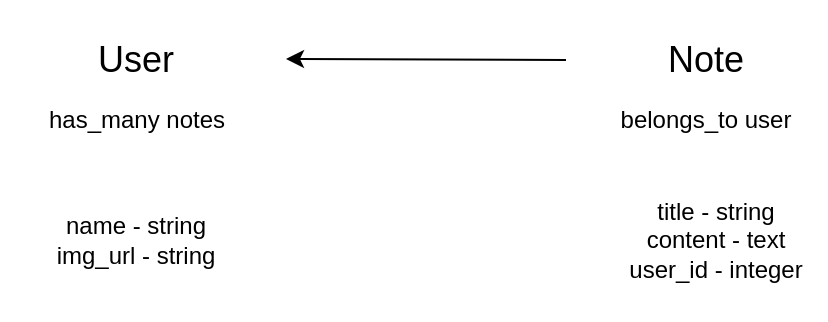<mxfile version="14.6.6" type="github">
  <diagram id="bQiiP0Uex-nfbaeRGmkY" name="Page-1">
    <mxGraphModel dx="781" dy="434" grid="1" gridSize="10" guides="1" tooltips="1" connect="1" arrows="1" fold="1" page="1" pageScale="1" pageWidth="850" pageHeight="1100" math="0" shadow="0">
      <root>
        <mxCell id="0" />
        <mxCell id="1" parent="0" />
        <mxCell id="s0B1i0MKlRhGH66B7ktx-1" value="&lt;font style=&quot;font-size: 18px&quot;&gt;User&lt;/font&gt;" style="text;html=1;strokeColor=none;fillColor=none;align=center;verticalAlign=middle;whiteSpace=wrap;rounded=0;" vertex="1" parent="1">
          <mxGeometry x="60" y="90" width="90" height="60" as="geometry" />
        </mxCell>
        <mxCell id="s0B1i0MKlRhGH66B7ktx-2" value="&lt;font style=&quot;font-size: 18px&quot;&gt;Note&lt;/font&gt;" style="text;html=1;strokeColor=none;fillColor=none;align=center;verticalAlign=middle;whiteSpace=wrap;rounded=0;" vertex="1" parent="1">
          <mxGeometry x="370" y="110" width="40" height="20" as="geometry" />
        </mxCell>
        <mxCell id="s0B1i0MKlRhGH66B7ktx-5" value="has_many notes" style="text;html=1;strokeColor=none;fillColor=none;align=center;verticalAlign=middle;whiteSpace=wrap;rounded=0;" vertex="1" parent="1">
          <mxGeometry x="37.5" y="140" width="135" height="20" as="geometry" />
        </mxCell>
        <mxCell id="s0B1i0MKlRhGH66B7ktx-7" value="belongs_to user" style="text;html=1;strokeColor=none;fillColor=none;align=center;verticalAlign=middle;whiteSpace=wrap;rounded=0;" vertex="1" parent="1">
          <mxGeometry x="335" y="140" width="110" height="20" as="geometry" />
        </mxCell>
        <mxCell id="s0B1i0MKlRhGH66B7ktx-8" value="name - string&lt;br&gt;img_url - string" style="text;html=1;strokeColor=none;fillColor=none;align=center;verticalAlign=middle;whiteSpace=wrap;rounded=0;" vertex="1" parent="1">
          <mxGeometry x="45" y="170" width="120" height="80" as="geometry" />
        </mxCell>
        <mxCell id="s0B1i0MKlRhGH66B7ktx-9" value="title - string&lt;br&gt;content - text&lt;br&gt;user_id - integer" style="text;html=1;strokeColor=none;fillColor=none;align=center;verticalAlign=middle;whiteSpace=wrap;rounded=0;" vertex="1" parent="1">
          <mxGeometry x="340" y="180" width="110" height="60" as="geometry" />
        </mxCell>
        <mxCell id="s0B1i0MKlRhGH66B7ktx-10" value="" style="endArrow=classic;html=1;" edge="1" parent="1">
          <mxGeometry width="50" height="50" relative="1" as="geometry">
            <mxPoint x="320" y="120" as="sourcePoint" />
            <mxPoint x="180" y="119.5" as="targetPoint" />
          </mxGeometry>
        </mxCell>
      </root>
    </mxGraphModel>
  </diagram>
</mxfile>

